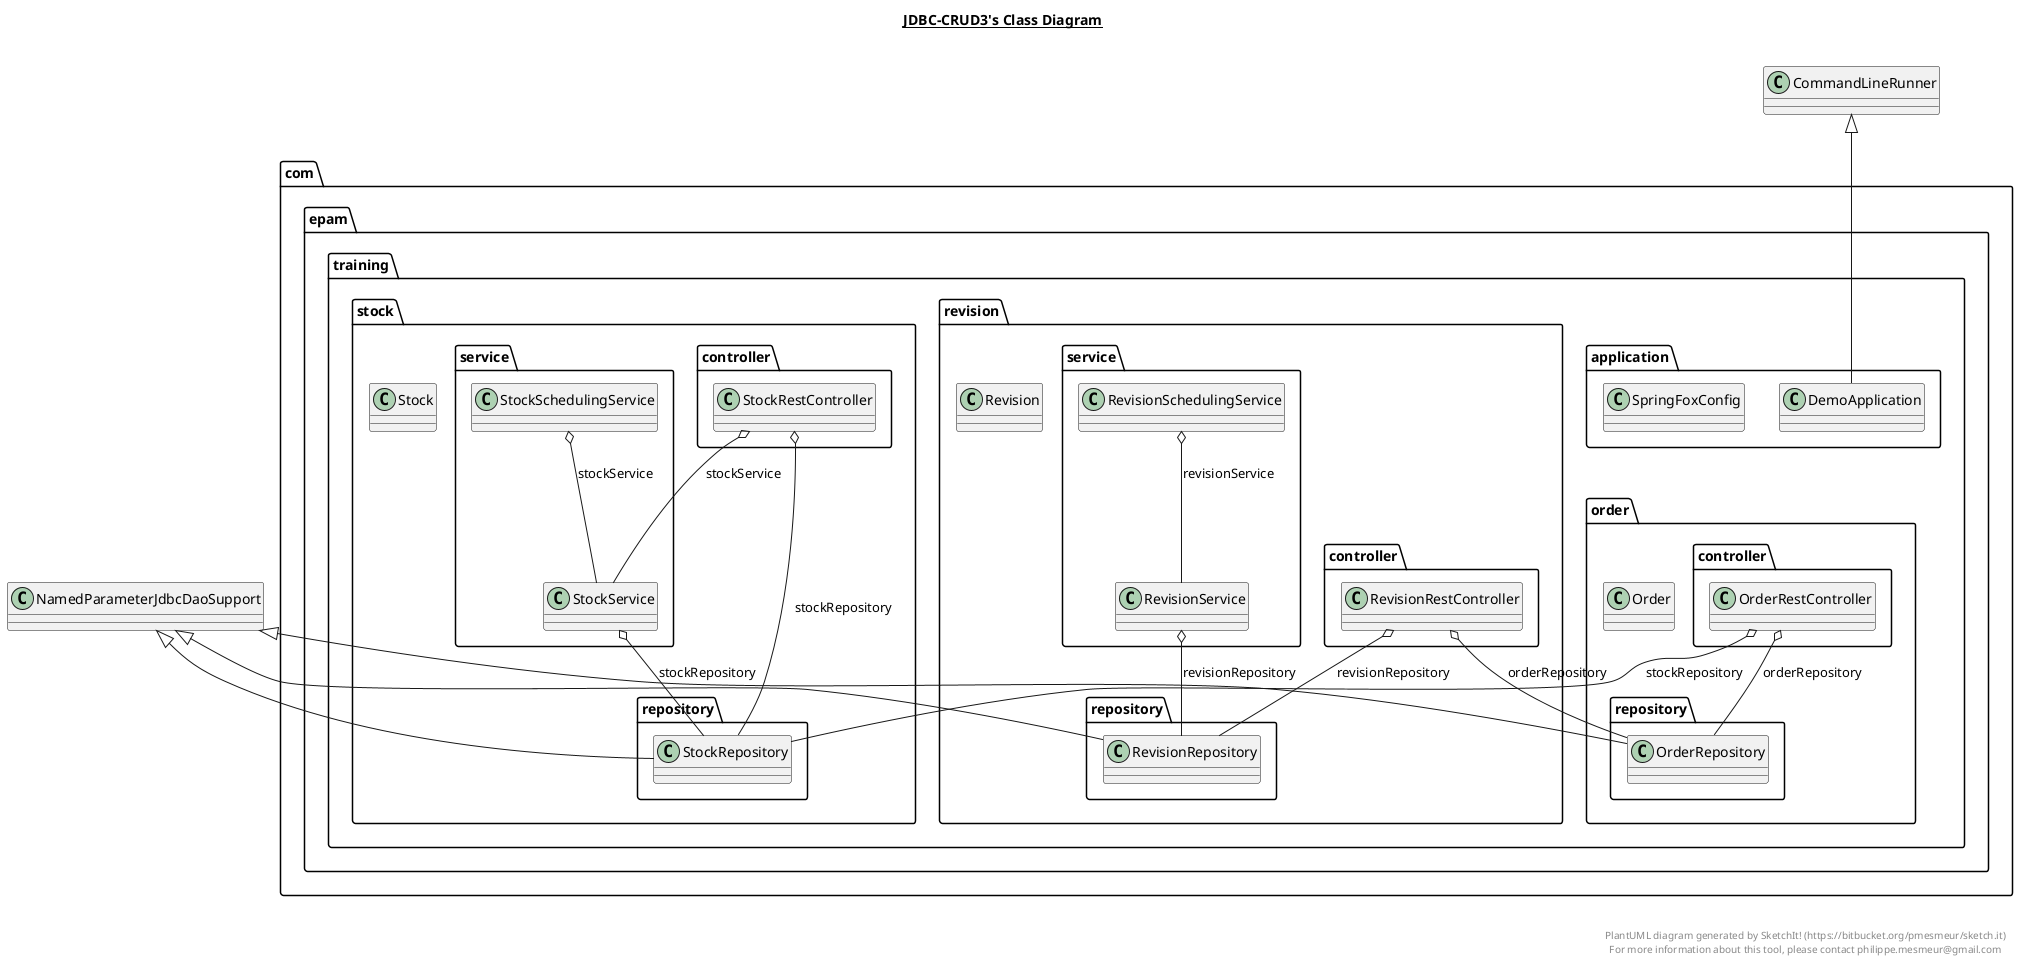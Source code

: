 @startuml

title __JDBC-CRUD3's Class Diagram__\n

  package com.epam.training.application {
    class DemoApplication {
    }
  }
  

  package com.epam.training.order {
    class Order {
    }
  }
  

  package com.epam.training.order {
    package com.epam.training.order.repository {
      class OrderRepository {
      }
    }
  }
  

  package com.epam.training.order {
    package com.epam.training.order.controller {
      class OrderRestController {
      }
    }
  }
  

  package com.epam.training.revision {
    class Revision {
    }
  }
  

  package com.epam.training.revision {
    package com.epam.training.revision.repository {
      class RevisionRepository {
      }
    }
  }
  

  package com.epam.training.revision {
    package com.epam.training.revision.controller {
      class RevisionRestController {
      }
    }
  }
  

  package com.epam.training.revision {
    package com.epam.training.revision.service {
      class RevisionSchedulingService {
      }
    }
  }
  

  package com.epam.training.revision {
    package com.epam.training.revision.service {
      class RevisionService {
      }
    }
  }
  

  package com.epam.training.application {
    class SpringFoxConfig {
    }
  }
  

  package com.epam.training.stock {
    class Stock {
    }
  }
  

  package com.epam.training.stock {
    package com.epam.training.stock.repository {
      class StockRepository {
      }
    }
  }
  

  package com.epam.training.stock {
    package com.epam.training.stock.controller {
      class StockRestController {
      }
    }
  }
  

  package com.epam.training.stock {
    package com.epam.training.stock.service {
      class StockSchedulingService {
      }
    }
  }
  

  package com.epam.training.stock {
    package com.epam.training.stock.service {
      class StockService {
      }
    }
  }
  

  DemoApplication -up-|> CommandLineRunner
  OrderRepository -up-|> NamedParameterJdbcDaoSupport
  OrderRestController o-- OrderRepository : orderRepository
  OrderRestController o-- StockRepository : stockRepository
  RevisionRepository -up-|> NamedParameterJdbcDaoSupport
  RevisionRestController o-- OrderRepository : orderRepository
  RevisionRestController o-- RevisionRepository : revisionRepository
  RevisionSchedulingService o-- RevisionService : revisionService
  RevisionService o-- RevisionRepository : revisionRepository
  StockRepository -up-|> NamedParameterJdbcDaoSupport
  StockRestController o-- StockRepository : stockRepository
  StockRestController o-- StockService : stockService
  StockSchedulingService o-- StockService : stockService
  StockService o-- StockRepository : stockRepository


right footer


PlantUML diagram generated by SketchIt! (https://bitbucket.org/pmesmeur/sketch.it)
For more information about this tool, please contact philippe.mesmeur@gmail.com
endfooter

@enduml
